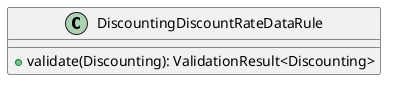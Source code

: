 @startuml

    class DiscountingDiscountRateDataRule [[DiscountingDiscountRateDataRule.html]] {
        +validate(Discounting): ValidationResult<Discounting>
    }

@enduml
